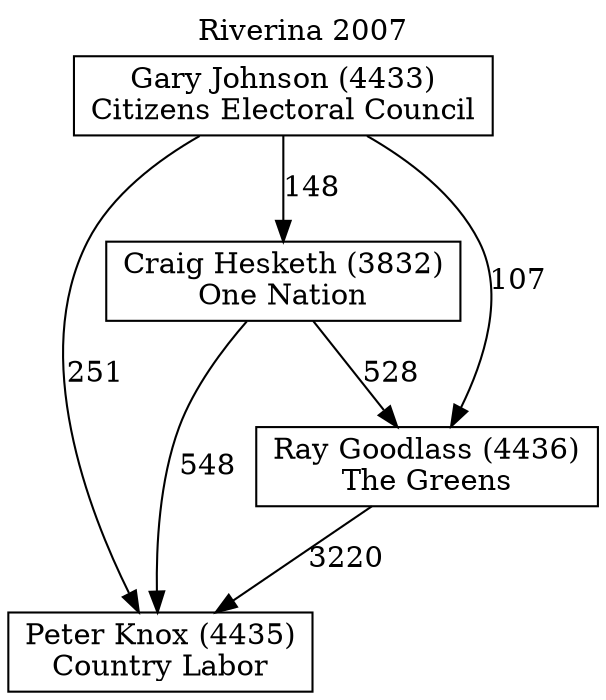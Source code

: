 // House preference flow
digraph "Peter Knox (4435)_Riverina_2007" {
	graph [label="Riverina 2007" labelloc=t mclimit=10]
	node [shape=box]
	"Craig Hesketh (3832)" [label="Craig Hesketh (3832)
One Nation"]
	"Gary Johnson (4433)" [label="Gary Johnson (4433)
Citizens Electoral Council"]
	"Peter Knox (4435)" [label="Peter Knox (4435)
Country Labor"]
	"Ray Goodlass (4436)" [label="Ray Goodlass (4436)
The Greens"]
	"Craig Hesketh (3832)" -> "Peter Knox (4435)" [label=548]
	"Craig Hesketh (3832)" -> "Ray Goodlass (4436)" [label=528]
	"Gary Johnson (4433)" -> "Craig Hesketh (3832)" [label=148]
	"Gary Johnson (4433)" -> "Peter Knox (4435)" [label=251]
	"Gary Johnson (4433)" -> "Ray Goodlass (4436)" [label=107]
	"Ray Goodlass (4436)" -> "Peter Knox (4435)" [label=3220]
}
